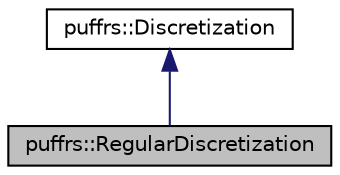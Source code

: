 digraph "puffrs::RegularDiscretization"
{
  edge [fontname="Helvetica",fontsize="10",labelfontname="Helvetica",labelfontsize="10"];
  node [fontname="Helvetica",fontsize="10",shape=record];
  Node2 [label="puffrs::RegularDiscretization",height=0.2,width=0.4,color="black", fillcolor="grey75", style="filled", fontcolor="black"];
  Node3 -> Node2 [dir="back",color="midnightblue",fontsize="10",style="solid",fontname="Helvetica"];
  Node3 [label="puffrs::Discretization",height=0.2,width=0.4,color="black", fillcolor="white", style="filled",URL="$classpuffrs_1_1Discretization.html"];
}
